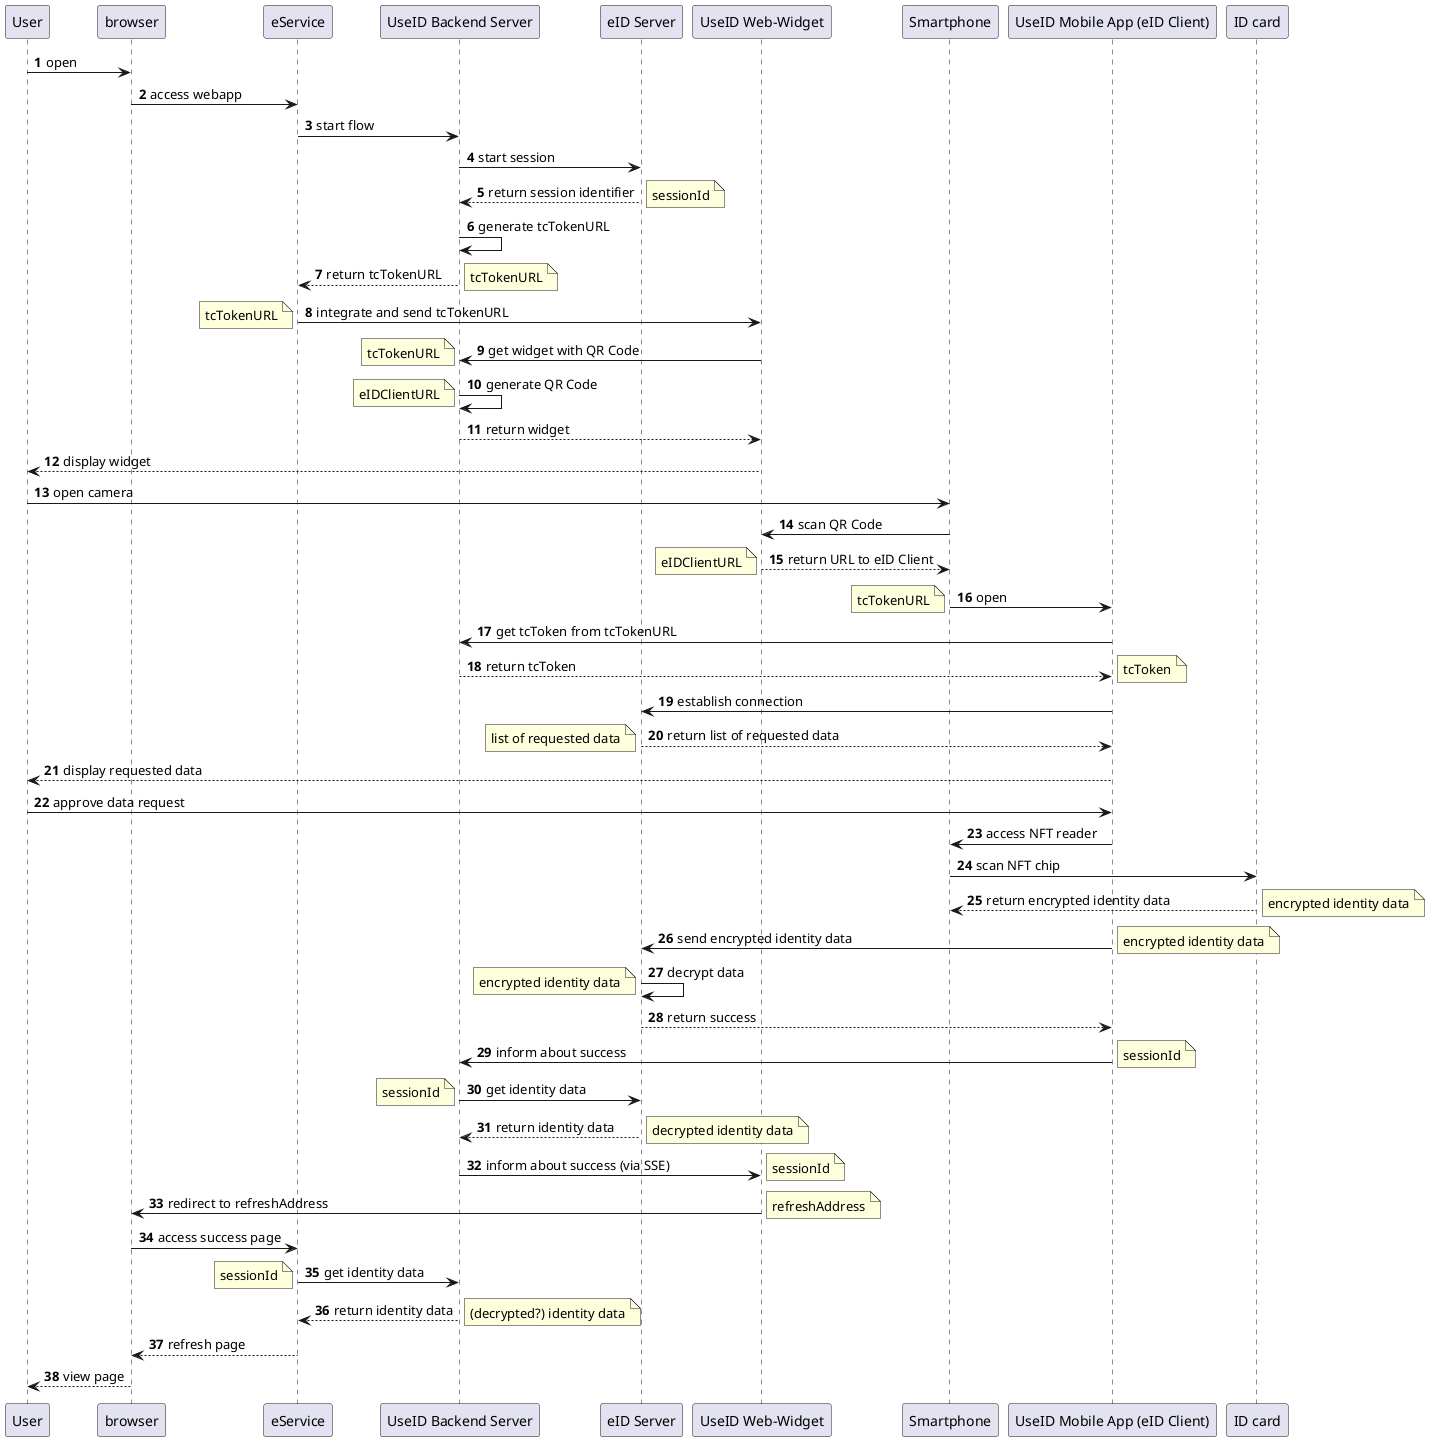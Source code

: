 @startuml
'https://plantuml.com/sequence-diagram

autonumber

user as "User" ->browser: open
browser as "Browser" -> eService: access webapp
eService -> backend as "UseID Backend Server": start flow
backend -> server as "eID Server": start session
backend <-- server: return session identifier
note right: sessionId
backend -> backend: generate tcTokenURL
eService <-- backend: return tcTokenURL
note right: tcTokenURL
eService -> widget as "UseID Web-Widget": integrate and send tcTokenURL
note left: tcTokenURL
widget -> backend: get widget with QR Code
note left: tcTokenURL
backend -> backend: generate QR Code
note left: eIDClientURL
widget <-- backend: return widget
user <-- widget: display widget
user -> smartphone as "Smartphone": open camera
smartphone -> widget: scan QR Code
smartphone <-- widget: return URL to eID Client
note left: eIDClientURL
smartphone -> app as "UseID Mobile App (eID Client)": open
note left: tcTokenURL
app -> backend: get tcToken from tcTokenURL
app <-- backend: return tcToken
note right: tcToken
app -> server: establish connection
app <-- server: return list of requested data
note left: list of requested data
user <-- app: display requested data
user -> app: approve data request
app -> smartphone: access NFT reader
smartphone -> id as "ID card": scan NFT chip
smartphone <-- id: return encrypted identity data
note right: encrypted identity data
app -> server: send encrypted identity data
note right: encrypted identity data
server -> server: decrypt data
note left: encrypted identity data
app <-- server: return success
app -> backend: inform about success
note right: sessionId
backend -> server: get identity data
note left: sessionId
backend <-- server: return identity data
note right: decrypted identity data
backend -> widget: inform about success (via SSE)
note right: sessionId
widget -> browser: redirect to refreshAddress
note right: refreshAddress
browser -> eService: access success page
eService -> backend: get identity data
note left: sessionId
eService <-- backend: return identity data
note right: (decrypted?) identity data
eService --> browser: refresh page
browser --> user: view page

@enduml